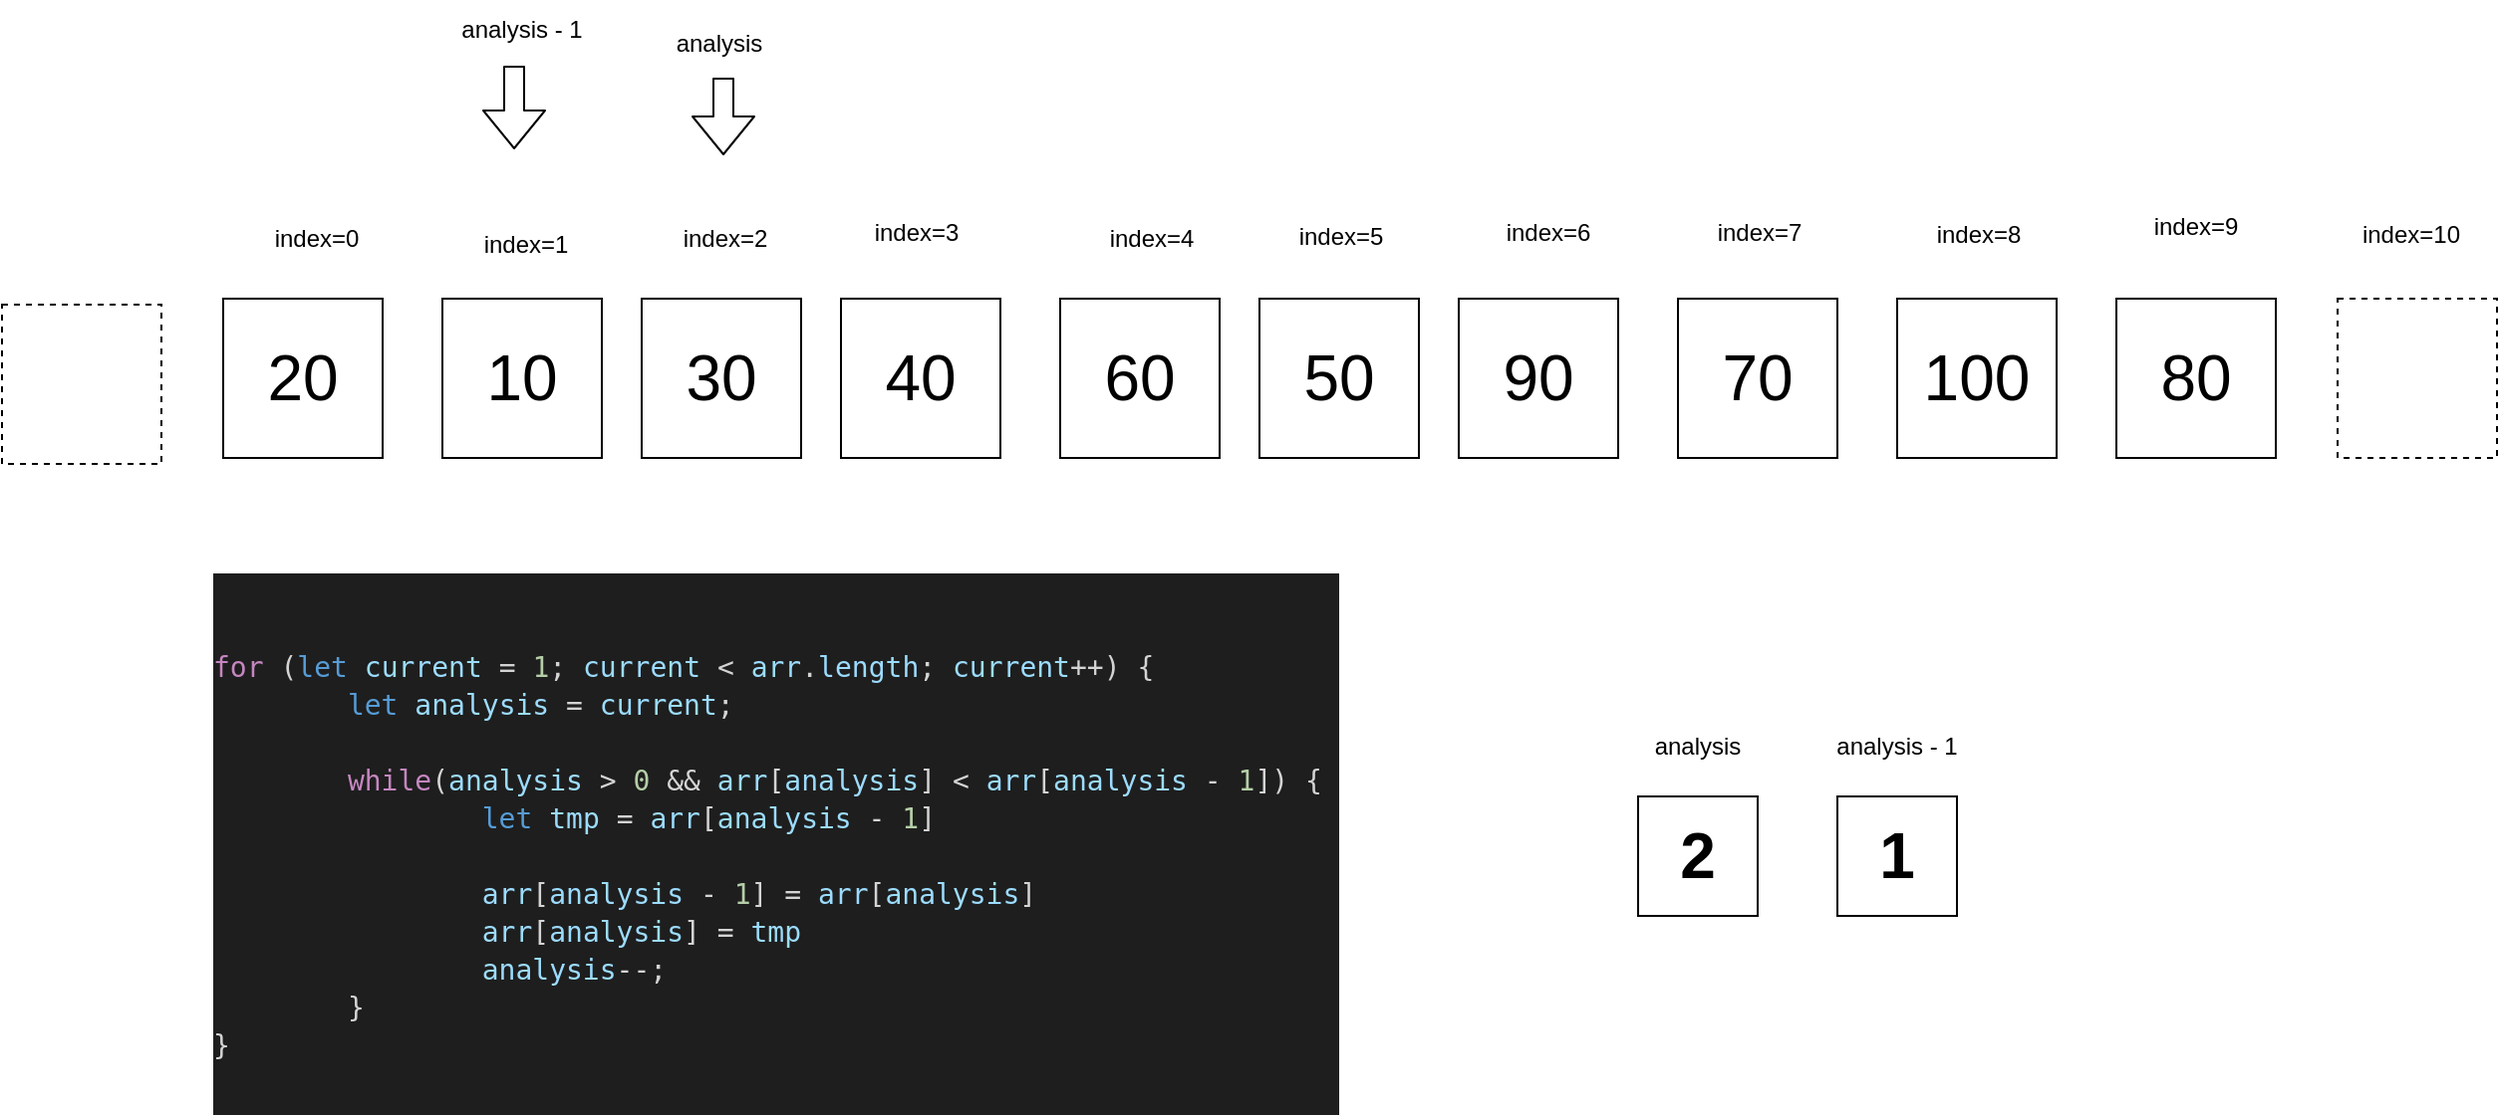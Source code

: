 <mxfile>
    <diagram id="XEMjHVpvEy7v17SYHmw1" name="Page-1">
        <mxGraphModel dx="2005" dy="973" grid="1" gridSize="10" guides="0" tooltips="1" connect="1" arrows="1" fold="1" page="0" pageScale="1" pageWidth="827" pageHeight="1169" math="0" shadow="0">
            <root>
                <mxCell id="0"/>
                <mxCell id="1" parent="0"/>
                <mxCell id="2" value="&lt;span style=&quot;font-size: 32px&quot;&gt;&lt;b&gt;1&lt;/b&gt;&lt;/span&gt;" style="rounded=0;whiteSpace=wrap;html=1;" parent="1" vertex="1">
                    <mxGeometry x="700" y="280" width="60" height="60" as="geometry"/>
                </mxCell>
                <mxCell id="3" value="&lt;b&gt;&lt;font style=&quot;font-size: 32px&quot;&gt;2&lt;/font&gt;&lt;/b&gt;" style="rounded=0;whiteSpace=wrap;html=1;" parent="1" vertex="1">
                    <mxGeometry x="600" y="280" width="60" height="60" as="geometry"/>
                </mxCell>
                <mxCell id="4" value="20" style="whiteSpace=wrap;html=1;aspect=fixed;fontSize=32;" vertex="1" parent="1">
                    <mxGeometry x="-110" y="30" width="80" height="80" as="geometry"/>
                </mxCell>
                <mxCell id="5" value="10" style="whiteSpace=wrap;html=1;aspect=fixed;fontSize=32;" vertex="1" parent="1">
                    <mxGeometry y="30" width="80" height="80" as="geometry"/>
                </mxCell>
                <mxCell id="6" value="90" style="whiteSpace=wrap;html=1;aspect=fixed;fontSize=32;" vertex="1" parent="1">
                    <mxGeometry x="510" y="30" width="80" height="80" as="geometry"/>
                </mxCell>
                <mxCell id="7" value="100" style="whiteSpace=wrap;html=1;aspect=fixed;fontSize=32;" vertex="1" parent="1">
                    <mxGeometry x="730" y="30" width="80" height="80" as="geometry"/>
                </mxCell>
                <mxCell id="8" value="30" style="whiteSpace=wrap;html=1;aspect=fixed;fontSize=32;" vertex="1" parent="1">
                    <mxGeometry x="100" y="30" width="80" height="80" as="geometry"/>
                </mxCell>
                <mxCell id="9" value="40" style="whiteSpace=wrap;html=1;aspect=fixed;fontSize=32;" vertex="1" parent="1">
                    <mxGeometry x="200" y="30" width="80" height="80" as="geometry"/>
                </mxCell>
                <mxCell id="10" value="50" style="whiteSpace=wrap;html=1;aspect=fixed;fontSize=32;" vertex="1" parent="1">
                    <mxGeometry x="410" y="30" width="80" height="80" as="geometry"/>
                </mxCell>
                <mxCell id="11" value="60" style="whiteSpace=wrap;html=1;aspect=fixed;fontSize=32;" vertex="1" parent="1">
                    <mxGeometry x="310" y="30" width="80" height="80" as="geometry"/>
                </mxCell>
                <mxCell id="12" value="70" style="whiteSpace=wrap;html=1;aspect=fixed;fontSize=32;" vertex="1" parent="1">
                    <mxGeometry x="620" y="30" width="80" height="80" as="geometry"/>
                </mxCell>
                <mxCell id="13" value="80" style="whiteSpace=wrap;html=1;aspect=fixed;fontSize=32;" vertex="1" parent="1">
                    <mxGeometry x="840" y="30" width="80" height="80" as="geometry"/>
                </mxCell>
                <mxCell id="14" value="&lt;h1 style=&quot;font-size: 12px&quot;&gt;&lt;div style=&quot;background-color: rgb(30 , 30 , 30) ; font-family: &amp;#34;droid sans mono&amp;#34; , &amp;#34;monospace&amp;#34; , monospace ; font-weight: normal ; font-size: 14px ; line-height: 19px&quot;&gt;&lt;div&gt;&lt;span style=&quot;color: rgb(197 , 134 , 192)&quot;&gt;&lt;br&gt;&lt;br&gt;for&lt;/span&gt;&lt;font color=&quot;#d4d4d4&quot;&gt; (&lt;/font&gt;&lt;span style=&quot;color: rgb(86 , 156 , 214)&quot;&gt;let&lt;/span&gt; &lt;span style=&quot;color: rgb(156 , 220 , 254)&quot;&gt;current&lt;/span&gt;&lt;font color=&quot;#d4d4d4&quot;&gt; = &lt;/font&gt;&lt;font color=&quot;#b5cea8&quot;&gt;1&lt;/font&gt;&lt;font color=&quot;#d4d4d4&quot;&gt;; &lt;/font&gt;&lt;span style=&quot;color: rgb(156 , 220 , 254)&quot;&gt;current&lt;/span&gt;&lt;font color=&quot;#d4d4d4&quot;&gt; &amp;lt; &lt;/font&gt;&lt;span style=&quot;color: rgb(156 , 220 , 254)&quot;&gt;arr&lt;/span&gt;&lt;font color=&quot;#d4d4d4&quot;&gt;.&lt;/font&gt;&lt;span style=&quot;color: rgb(156 , 220 , 254)&quot;&gt;length&lt;/span&gt;&lt;font color=&quot;#d4d4d4&quot;&gt;; &lt;/font&gt;&lt;span style=&quot;color: rgb(156 , 220 , 254)&quot;&gt;current&lt;/span&gt;&lt;font color=&quot;#d4d4d4&quot;&gt;++) {&lt;/font&gt;&lt;/div&gt;&lt;div style=&quot;color: rgb(212 , 212 , 212)&quot;&gt;    &lt;/div&gt;&lt;div style=&quot;color: rgb(212 , 212 , 212)&quot;&gt;    &lt;span style=&quot;color: #569cd6&quot;&gt;&lt;span style=&quot;white-space: pre&quot;&gt;&#9;&lt;/span&gt;let&lt;/span&gt; &lt;span style=&quot;color: #9cdcfe&quot;&gt;analysis&lt;/span&gt; = &lt;span style=&quot;color: #9cdcfe&quot;&gt;current&lt;/span&gt;;&lt;/div&gt;&lt;div style=&quot;color: rgb(212 , 212 , 212)&quot;&gt;    &lt;/div&gt;&lt;div style=&quot;color: rgb(212 , 212 , 212)&quot;&gt;&lt;span style=&quot;color: #c586c0&quot;&gt;&lt;br&gt;&lt;/span&gt;&lt;/div&gt;&lt;div style=&quot;color: rgb(212 , 212 , 212)&quot;&gt;    &lt;span style=&quot;color: #c586c0&quot;&gt;&lt;span style=&quot;white-space: pre&quot;&gt;&#9;&lt;/span&gt;while&lt;/span&gt;(&lt;span style=&quot;color: #9cdcfe&quot;&gt;analysis&lt;/span&gt; &amp;gt; &lt;span style=&quot;color: #b5cea8&quot;&gt;0&lt;/span&gt; &amp;amp;&amp;amp; &lt;span style=&quot;color: #9cdcfe&quot;&gt;arr&lt;/span&gt;[&lt;span style=&quot;color: #9cdcfe&quot;&gt;analysis&lt;/span&gt;] &amp;lt; &lt;span style=&quot;color: #9cdcfe&quot;&gt;arr&lt;/span&gt;[&lt;span style=&quot;color: #9cdcfe&quot;&gt;analysis&lt;/span&gt; - &lt;span style=&quot;color: #b5cea8&quot;&gt;1&lt;/span&gt;]) {&amp;nbsp;&lt;/div&gt;&lt;div style=&quot;color: rgb(212 , 212 , 212)&quot;&gt;      &lt;span style=&quot;color: #569cd6&quot;&gt;&lt;span style=&quot;white-space: pre&quot;&gt;&#9;&lt;/span&gt;&lt;span style=&quot;white-space: pre&quot;&gt;&#9;&lt;/span&gt;let&lt;/span&gt; &lt;span style=&quot;color: #9cdcfe&quot;&gt;tmp&lt;/span&gt; = &lt;span style=&quot;color: #9cdcfe&quot;&gt;arr&lt;/span&gt;[&lt;span style=&quot;color: #9cdcfe&quot;&gt;analysis&lt;/span&gt; - &lt;span style=&quot;color: #b5cea8&quot;&gt;1&lt;/span&gt;]&lt;/div&gt;&lt;div style=&quot;color: rgb(212 , 212 , 212)&quot;&gt;      &lt;/div&gt;&lt;div style=&quot;color: rgb(212 , 212 , 212)&quot;&gt;      &lt;span style=&quot;color: #9cdcfe&quot;&gt;&lt;span style=&quot;white-space: pre&quot;&gt;&#9;&lt;/span&gt;&lt;span style=&quot;white-space: pre&quot;&gt;&#9;&lt;/span&gt;&lt;br&gt;&lt;span style=&quot;white-space: pre&quot;&gt;&#9;&lt;/span&gt;&lt;span style=&quot;white-space: pre&quot;&gt;&#9;&lt;/span&gt;arr&lt;/span&gt;[&lt;span style=&quot;color: #9cdcfe&quot;&gt;analysis&lt;/span&gt; - &lt;span style=&quot;color: #b5cea8&quot;&gt;1&lt;/span&gt;] = &lt;span style=&quot;color: #9cdcfe&quot;&gt;arr&lt;/span&gt;[&lt;span style=&quot;color: #9cdcfe&quot;&gt;analysis&lt;/span&gt;]&lt;/div&gt;&lt;div style=&quot;color: rgb(212 , 212 , 212)&quot;&gt;      &lt;span style=&quot;color: #9cdcfe&quot;&gt;&lt;span style=&quot;white-space: pre&quot;&gt;&#9;&lt;/span&gt;&lt;span style=&quot;white-space: pre&quot;&gt;&#9;&lt;/span&gt;arr&lt;/span&gt;[&lt;span style=&quot;color: #9cdcfe&quot;&gt;analysis&lt;/span&gt;] = &lt;span style=&quot;color: #9cdcfe&quot;&gt;tmp&lt;/span&gt;&lt;/div&gt;&lt;div style=&quot;color: rgb(212 , 212 , 212)&quot;&gt;      &lt;/div&gt;&lt;div style=&quot;color: rgb(212 , 212 , 212)&quot;&gt;      &lt;span style=&quot;color: #9cdcfe&quot;&gt;&lt;span style=&quot;white-space: pre&quot;&gt;&#9;&lt;/span&gt;&lt;span style=&quot;white-space: pre&quot;&gt;&#9;&lt;/span&gt;analysis&lt;/span&gt;--;    &lt;/div&gt;&lt;div style=&quot;color: rgb(212 , 212 , 212)&quot;&gt;    &lt;span style=&quot;white-space: pre&quot;&gt;&#9;&lt;/span&gt;}&lt;/div&gt;&lt;div style=&quot;color: rgb(212 , 212 , 212)&quot;&gt;    &lt;/div&gt;&lt;div style=&quot;color: rgb(212 , 212 , 212)&quot;&gt;  }&lt;br&gt;&lt;br&gt;&lt;br&gt;&lt;/div&gt;&lt;/div&gt;&lt;/h1&gt;" style="text;html=1;strokeColor=none;fillColor=none;spacing=5;spacingTop=-20;whiteSpace=wrap;overflow=hidden;rounded=0;fontSize=32;" vertex="1" parent="1">
                    <mxGeometry x="-120" y="170" width="580" height="270" as="geometry"/>
                </mxCell>
                <mxCell id="16" value="analysis - 1" style="text;html=1;strokeColor=none;fillColor=none;align=center;verticalAlign=middle;whiteSpace=wrap;rounded=0;fontSize=12;" vertex="1" parent="1">
                    <mxGeometry x="690" y="240" width="80" height="30" as="geometry"/>
                </mxCell>
                <mxCell id="17" value="analysis" style="text;html=1;strokeColor=none;fillColor=none;align=center;verticalAlign=middle;whiteSpace=wrap;rounded=0;fontSize=12;" vertex="1" parent="1">
                    <mxGeometry x="600" y="240" width="60" height="30" as="geometry"/>
                </mxCell>
                <mxCell id="20" value="" style="group;allowArrows=0;editable=0;" vertex="1" connectable="0" parent="1">
                    <mxGeometry x="110" y="-110" width="60" height="68" as="geometry"/>
                </mxCell>
                <mxCell id="19" value="" style="shape=flexArrow;endArrow=classic;html=1;fontSize=12;editable=0;" edge="1" parent="20">
                    <mxGeometry width="50" height="50" relative="1" as="geometry">
                        <mxPoint x="31" y="29" as="sourcePoint"/>
                        <mxPoint x="31" y="68" as="targetPoint"/>
                    </mxGeometry>
                </mxCell>
                <mxCell id="15" value="analysis" style="text;html=1;strokeColor=none;fillColor=none;align=center;verticalAlign=middle;whiteSpace=wrap;rounded=0;fontSize=12;editable=0;" vertex="1" parent="20">
                    <mxGeometry x="-1" y="-3" width="60" height="30" as="geometry"/>
                </mxCell>
                <mxCell id="26" value="" style="group;allowArrows=0;editable=0;" vertex="1" connectable="0" parent="1">
                    <mxGeometry y="-120" width="80" height="75" as="geometry"/>
                </mxCell>
                <mxCell id="18" value="analysis - 1" style="text;html=1;strokeColor=none;fillColor=none;align=center;verticalAlign=middle;whiteSpace=wrap;rounded=0;fontSize=12;allowArrows=0;connectable=0;editable=0;" vertex="1" parent="26">
                    <mxGeometry width="80" height="30" as="geometry"/>
                </mxCell>
                <mxCell id="23" value="" style="shape=flexArrow;endArrow=classic;html=1;fontSize=12;editable=0;" edge="1" parent="26">
                    <mxGeometry width="50" height="50" relative="1" as="geometry">
                        <mxPoint x="36" y="33" as="sourcePoint"/>
                        <mxPoint x="36" y="75" as="targetPoint"/>
                    </mxGeometry>
                </mxCell>
                <mxCell id="31" value="" style="whiteSpace=wrap;html=1;aspect=fixed;rounded=0;fontFamily=Helvetica;fontSize=12;fontColor=default;fillColor=none;gradientColor=none;dashed=1;" vertex="1" parent="1">
                    <mxGeometry x="-221" y="33" width="80" height="80" as="geometry"/>
                </mxCell>
                <mxCell id="32" value="" style="whiteSpace=wrap;html=1;aspect=fixed;rounded=0;fontFamily=Helvetica;fontSize=12;fontColor=default;fillColor=none;gradientColor=none;dashed=1;" vertex="1" parent="1">
                    <mxGeometry x="951" y="30" width="80" height="80" as="geometry"/>
                </mxCell>
                <mxCell id="33" value="index=0" style="text;html=1;strokeColor=none;fillColor=none;align=center;verticalAlign=middle;whiteSpace=wrap;rounded=0;dashed=1;fontFamily=Helvetica;fontSize=12;fontColor=default;" vertex="1" parent="1">
                    <mxGeometry x="-93" y="-15" width="60" height="30" as="geometry"/>
                </mxCell>
                <mxCell id="35" value="index=1" style="text;html=1;strokeColor=none;fillColor=none;align=center;verticalAlign=middle;whiteSpace=wrap;rounded=0;dashed=1;fontFamily=Helvetica;fontSize=12;fontColor=default;" vertex="1" parent="1">
                    <mxGeometry x="12" y="-12" width="60" height="30" as="geometry"/>
                </mxCell>
                <mxCell id="36" value="index=2" style="text;html=1;strokeColor=none;fillColor=none;align=center;verticalAlign=middle;whiteSpace=wrap;rounded=0;dashed=1;fontFamily=Helvetica;fontSize=12;fontColor=default;" vertex="1" parent="1">
                    <mxGeometry x="112" y="-15" width="60" height="30" as="geometry"/>
                </mxCell>
                <mxCell id="37" value="index=3" style="text;html=1;strokeColor=none;fillColor=none;align=center;verticalAlign=middle;whiteSpace=wrap;rounded=0;dashed=1;fontFamily=Helvetica;fontSize=12;fontColor=default;" vertex="1" parent="1">
                    <mxGeometry x="208" y="-18" width="60" height="30" as="geometry"/>
                </mxCell>
                <mxCell id="38" value="index=4" style="text;html=1;strokeColor=none;fillColor=none;align=center;verticalAlign=middle;whiteSpace=wrap;rounded=0;dashed=1;fontFamily=Helvetica;fontSize=12;fontColor=default;" vertex="1" parent="1">
                    <mxGeometry x="326" y="-15" width="60" height="30" as="geometry"/>
                </mxCell>
                <mxCell id="39" value="index=5" style="text;html=1;strokeColor=none;fillColor=none;align=center;verticalAlign=middle;whiteSpace=wrap;rounded=0;dashed=1;fontFamily=Helvetica;fontSize=12;fontColor=default;" vertex="1" parent="1">
                    <mxGeometry x="421" y="-16" width="60" height="30" as="geometry"/>
                </mxCell>
                <mxCell id="40" value="index=6" style="text;html=1;strokeColor=none;fillColor=none;align=center;verticalAlign=middle;whiteSpace=wrap;rounded=0;dashed=1;fontFamily=Helvetica;fontSize=12;fontColor=default;" vertex="1" parent="1">
                    <mxGeometry x="525" y="-18" width="60" height="30" as="geometry"/>
                </mxCell>
                <mxCell id="41" value="index=7" style="text;html=1;strokeColor=none;fillColor=none;align=center;verticalAlign=middle;whiteSpace=wrap;rounded=0;dashed=1;fontFamily=Helvetica;fontSize=12;fontColor=default;" vertex="1" parent="1">
                    <mxGeometry x="631" y="-18" width="60" height="30" as="geometry"/>
                </mxCell>
                <mxCell id="42" value="index=8" style="text;html=1;strokeColor=none;fillColor=none;align=center;verticalAlign=middle;whiteSpace=wrap;rounded=0;dashed=1;fontFamily=Helvetica;fontSize=12;fontColor=default;" vertex="1" parent="1">
                    <mxGeometry x="741" y="-17" width="60" height="30" as="geometry"/>
                </mxCell>
                <mxCell id="43" value="index=9" style="text;html=1;strokeColor=none;fillColor=none;align=center;verticalAlign=middle;whiteSpace=wrap;rounded=0;dashed=1;fontFamily=Helvetica;fontSize=12;fontColor=default;" vertex="1" parent="1">
                    <mxGeometry x="850" y="-21" width="60" height="30" as="geometry"/>
                </mxCell>
                <mxCell id="45" value="index=10" style="text;html=1;strokeColor=none;fillColor=none;align=center;verticalAlign=middle;whiteSpace=wrap;rounded=0;dashed=1;fontFamily=Helvetica;fontSize=12;fontColor=default;" vertex="1" parent="1">
                    <mxGeometry x="958" y="-17" width="60" height="30" as="geometry"/>
                </mxCell>
            </root>
        </mxGraphModel>
    </diagram>
</mxfile>